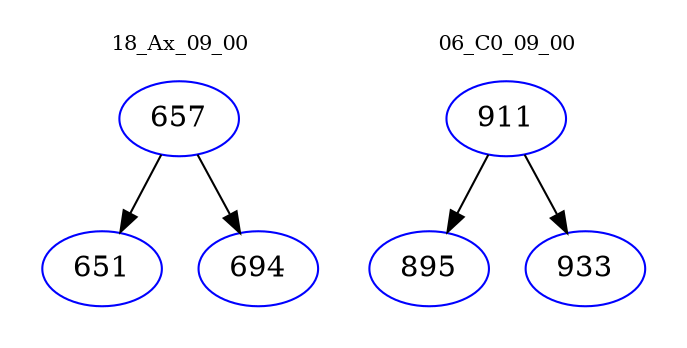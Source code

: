 digraph{
subgraph cluster_0 {
color = white
label = "18_Ax_09_00";
fontsize=10;
T0_657 [label="657", color="blue"]
T0_657 -> T0_651 [color="black"]
T0_651 [label="651", color="blue"]
T0_657 -> T0_694 [color="black"]
T0_694 [label="694", color="blue"]
}
subgraph cluster_1 {
color = white
label = "06_C0_09_00";
fontsize=10;
T1_911 [label="911", color="blue"]
T1_911 -> T1_895 [color="black"]
T1_895 [label="895", color="blue"]
T1_911 -> T1_933 [color="black"]
T1_933 [label="933", color="blue"]
}
}
